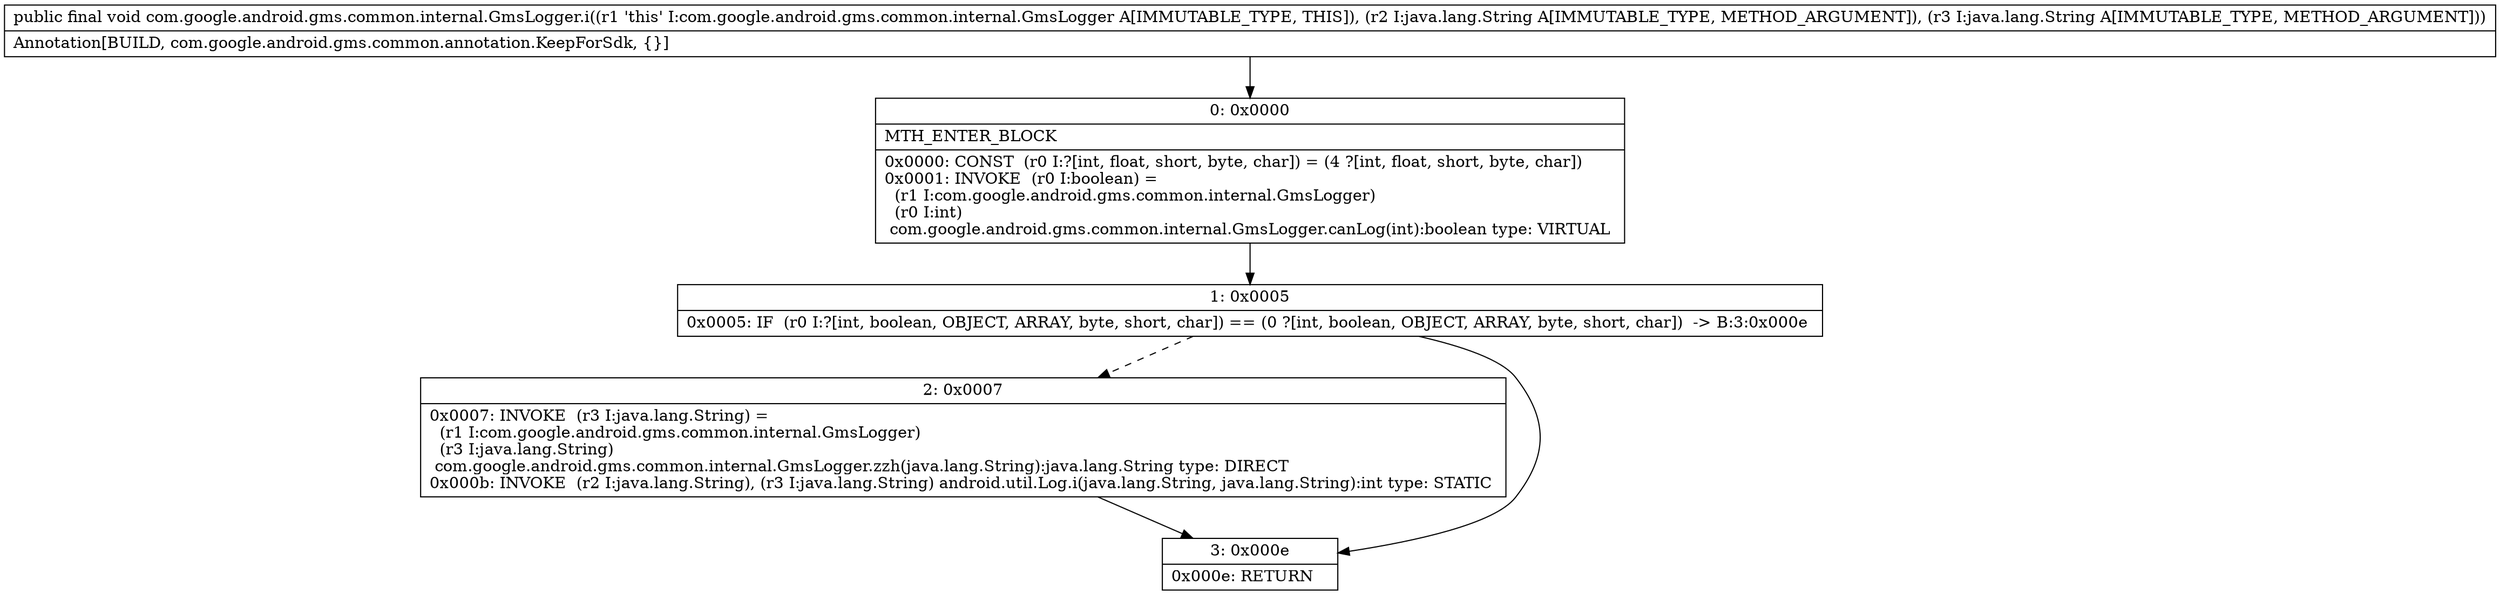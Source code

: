 digraph "CFG forcom.google.android.gms.common.internal.GmsLogger.i(Ljava\/lang\/String;Ljava\/lang\/String;)V" {
Node_0 [shape=record,label="{0\:\ 0x0000|MTH_ENTER_BLOCK\l|0x0000: CONST  (r0 I:?[int, float, short, byte, char]) = (4 ?[int, float, short, byte, char]) \l0x0001: INVOKE  (r0 I:boolean) = \l  (r1 I:com.google.android.gms.common.internal.GmsLogger)\l  (r0 I:int)\l com.google.android.gms.common.internal.GmsLogger.canLog(int):boolean type: VIRTUAL \l}"];
Node_1 [shape=record,label="{1\:\ 0x0005|0x0005: IF  (r0 I:?[int, boolean, OBJECT, ARRAY, byte, short, char]) == (0 ?[int, boolean, OBJECT, ARRAY, byte, short, char])  \-\> B:3:0x000e \l}"];
Node_2 [shape=record,label="{2\:\ 0x0007|0x0007: INVOKE  (r3 I:java.lang.String) = \l  (r1 I:com.google.android.gms.common.internal.GmsLogger)\l  (r3 I:java.lang.String)\l com.google.android.gms.common.internal.GmsLogger.zzh(java.lang.String):java.lang.String type: DIRECT \l0x000b: INVOKE  (r2 I:java.lang.String), (r3 I:java.lang.String) android.util.Log.i(java.lang.String, java.lang.String):int type: STATIC \l}"];
Node_3 [shape=record,label="{3\:\ 0x000e|0x000e: RETURN   \l}"];
MethodNode[shape=record,label="{public final void com.google.android.gms.common.internal.GmsLogger.i((r1 'this' I:com.google.android.gms.common.internal.GmsLogger A[IMMUTABLE_TYPE, THIS]), (r2 I:java.lang.String A[IMMUTABLE_TYPE, METHOD_ARGUMENT]), (r3 I:java.lang.String A[IMMUTABLE_TYPE, METHOD_ARGUMENT]))  | Annotation[BUILD, com.google.android.gms.common.annotation.KeepForSdk, \{\}]\l}"];
MethodNode -> Node_0;
Node_0 -> Node_1;
Node_1 -> Node_2[style=dashed];
Node_1 -> Node_3;
Node_2 -> Node_3;
}

